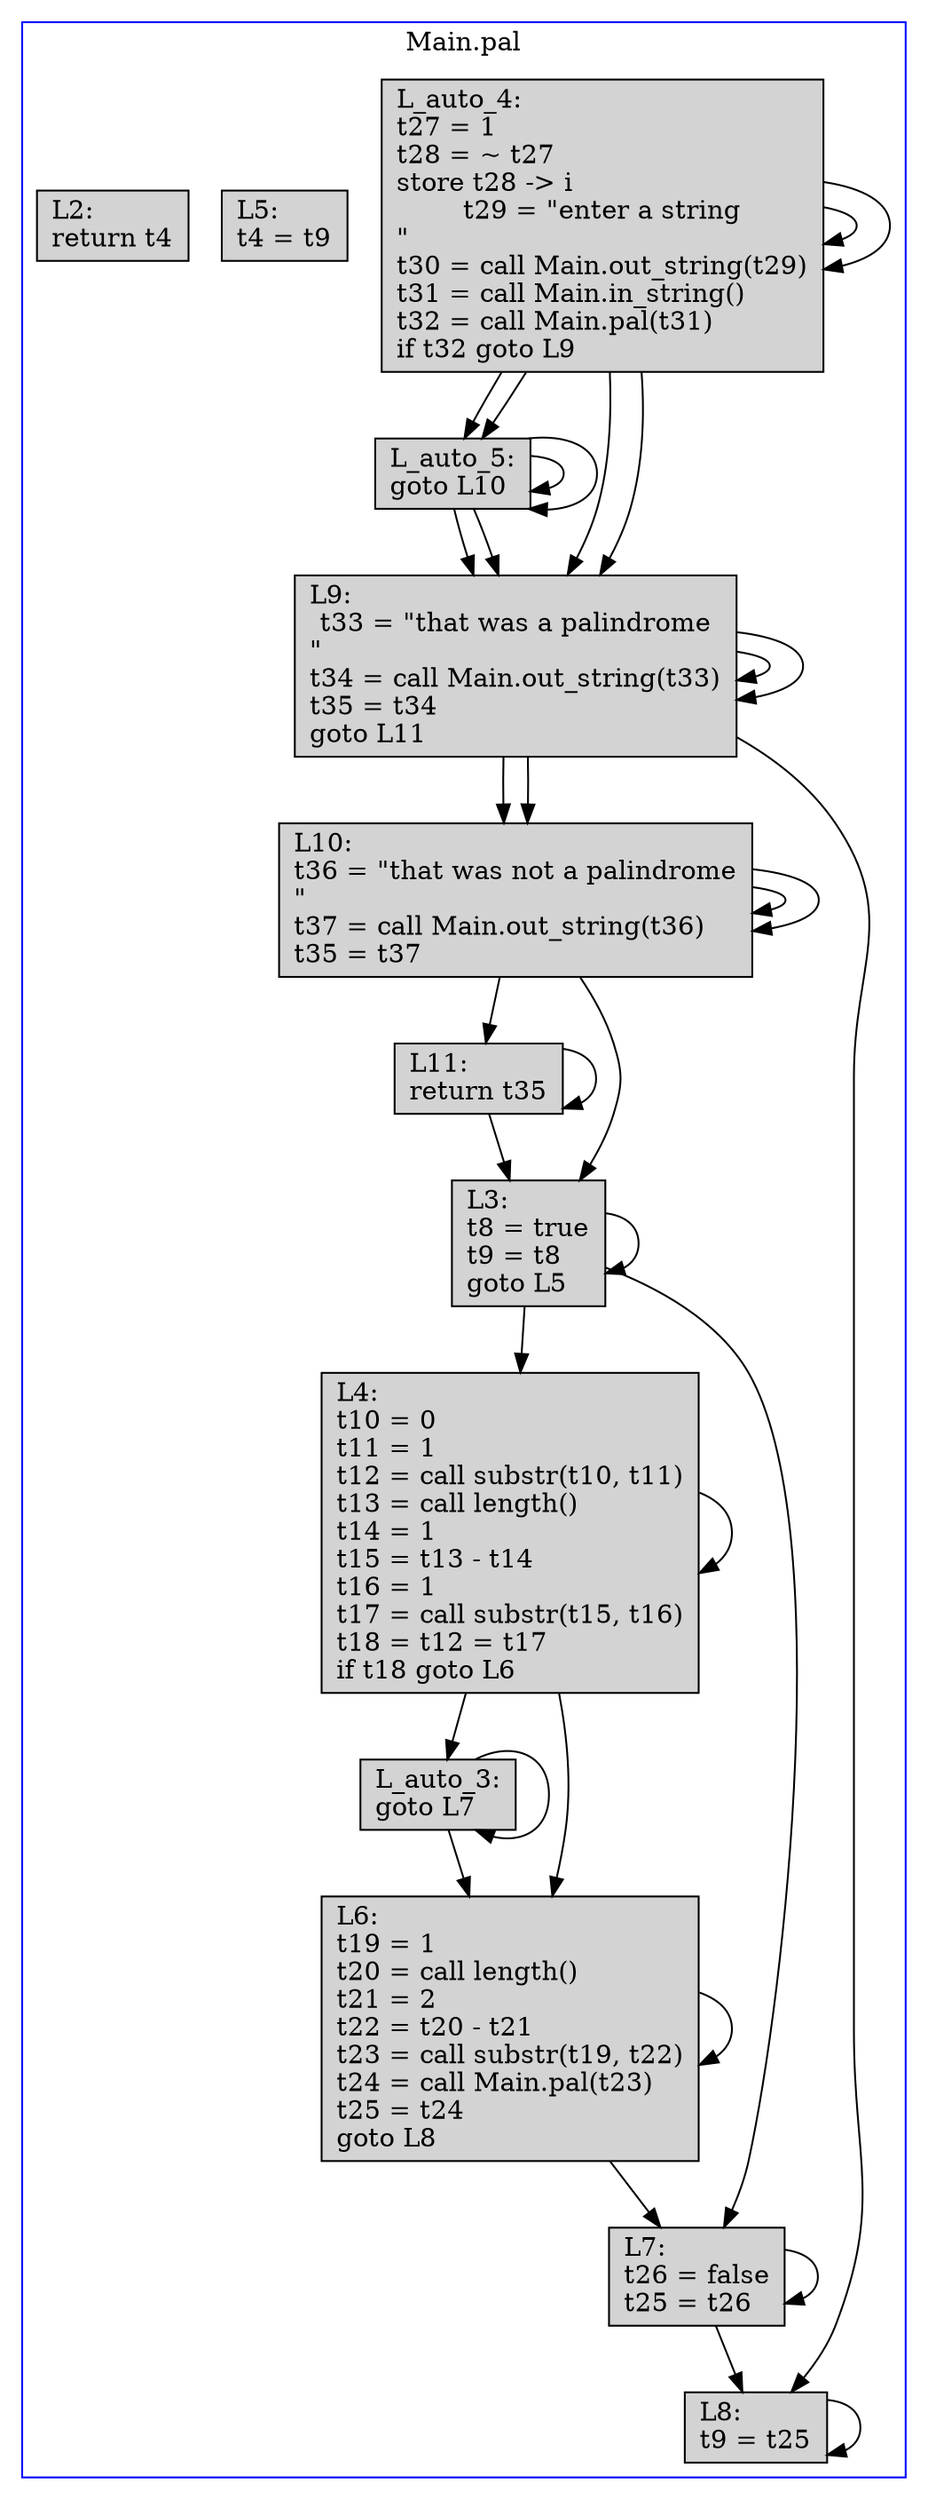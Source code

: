 digraph CFG {
    node [shape=box, style=filled, fillcolor=lightgrey];
    subgraph "cluster_Main_pal" {
        label="Main.pal";
        color=blue;
    node0 [label="L_auto_0:\lparam s\lt0 = call length()\lt1 = 0\lt2 = t0 = t1\lif t2 goto L0\l"];
    node1 [label="L_auto_1:\lgoto L1\l"];
    node2 [label="L0:\lt3 = true\lt4 = t3\lgoto L2\l"];
    node3 [label="L1:\lt5 = call length()\lt6 = 1\lt7 = t5 = t6\lif t7 goto L3\l"];
    node4 [label="L_auto_2:\lgoto L4\l"];
    node5 [label="L3:\lt8 = true\lt9 = t8\lgoto L5\l"];
    node6 [label="L4:\lt10 = 0\lt11 = 1\lt12 = call substr(t10, t11)\lt13 = call length()\lt14 = 1\lt15 = t13 - t14\lt16 = 1\lt17 = call substr(t15, t16)\lt18 = t12 = t17\lif t18 goto L6\l"];
    node7 [label="L_auto_3:\lgoto L7\l"];
    node8 [label="L6:\lt19 = 1\lt20 = call length()\lt21 = 2\lt22 = t20 - t21\lt23 = call substr(t19, t22)\lt24 = call Main.pal(t23)\lt25 = t24\lgoto L8\l"];
    node9 [label="L7:\lt26 = false\lt25 = t26\l"];
    node10 [label="L8:\lt9 = t25\l"];
    node11 [label="L5:\lt4 = t9\l"];
    node12 [label="L2:\lreturn t4\l"];
    node0 -> node0;
    node0 -> node1;
    node0 -> node2;
    node1 -> node1;
    node1 -> node2;
    node2 -> node2;
    node2 -> node10;
    node2 -> node3;
    node3 -> node3;
    node3 -> node5;
    node3 -> node4;
    node4 -> node4;
    node4 -> node5;
    node5 -> node9;
    node5 -> node5;
    node5 -> node6;
    node6 -> node6;
    node6 -> node8;
    node6 -> node7;
    node7 -> node7;
    node7 -> node8;
    node8 -> node8;
    node8 -> node9;
    node9 -> node9;
    node9 -> node10;
    node10 -> node10;
    }
    subgraph "cluster_Main_main" {
        label="Main.main";
        color=blue;
    node0 [label="L_auto_4:\lt27 = 1\lt28 = ~ t27\lstore t28 -> i\lt29 = \"enter a string\n\"\lt30 = call Main.out_string(t29)\lt31 = call Main.in_string()\lt32 = call Main.pal(t31)\lif t32 goto L9\l"];
    node1 [label="L_auto_5:\lgoto L10\l"];
    node2 [label="L9:\lt33 = \"that was a palindrome\n\"\lt34 = call Main.out_string(t33)\lt35 = t34\lgoto L11\l"];
    node3 [label="L10:\lt36 = \"that was not a palindrome\n\"\lt37 = call Main.out_string(t36)\lt35 = t37\l"];
    node4 [label="L11:\lreturn t35\l"];
    node0 -> node0;
    node0 -> node1;
    node0 -> node2;
    node1 -> node1;
    node1 -> node2;
    node2 -> node2;
    node2 -> node3;
    node3 -> node3;
    }
}

